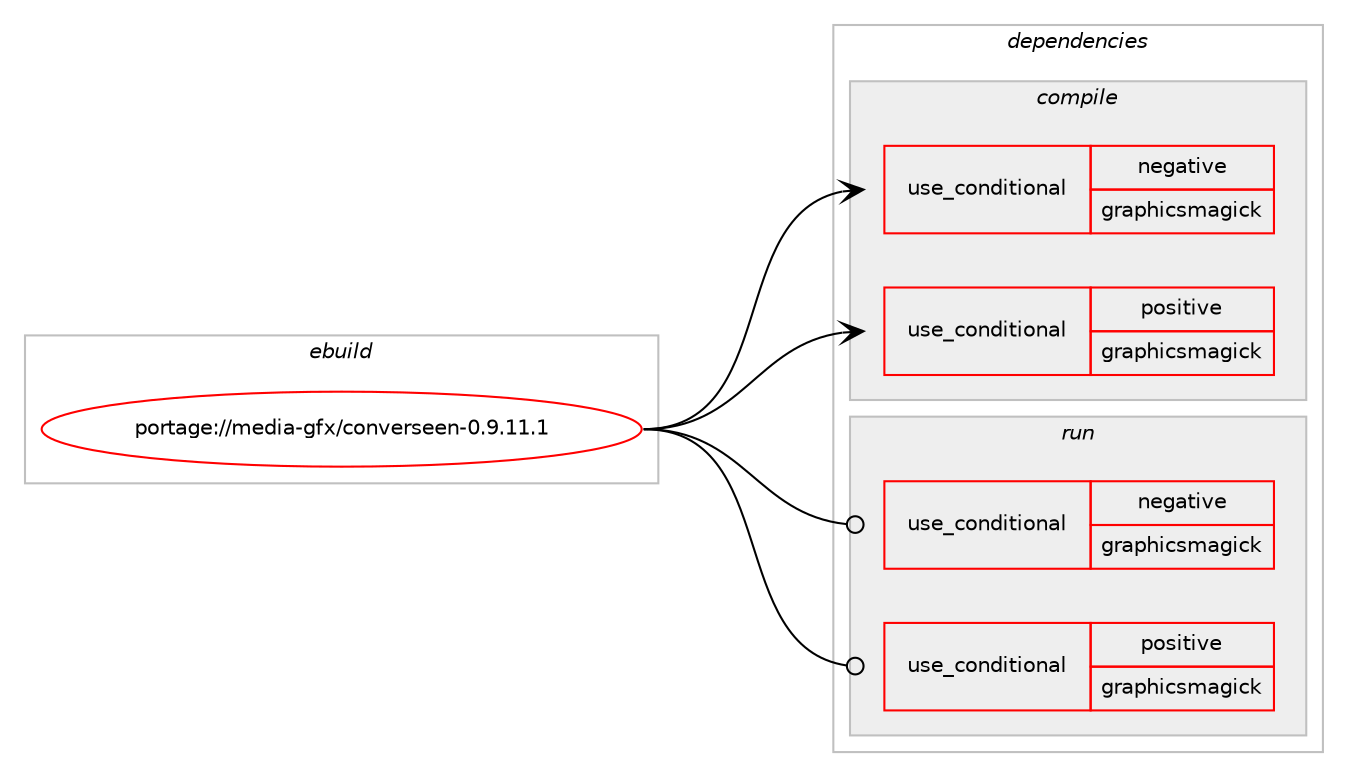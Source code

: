 digraph prolog {

# *************
# Graph options
# *************

newrank=true;
concentrate=true;
compound=true;
graph [rankdir=LR,fontname=Helvetica,fontsize=10,ranksep=1.5];#, ranksep=2.5, nodesep=0.2];
edge  [arrowhead=vee];
node  [fontname=Helvetica,fontsize=10];

# **********
# The ebuild
# **********

subgraph cluster_leftcol {
color=gray;
rank=same;
label=<<i>ebuild</i>>;
id [label="portage://media-gfx/converseen-0.9.11.1", color=red, width=4, href="../media-gfx/converseen-0.9.11.1.svg"];
}

# ****************
# The dependencies
# ****************

subgraph cluster_midcol {
color=gray;
label=<<i>dependencies</i>>;
subgraph cluster_compile {
fillcolor="#eeeeee";
style=filled;
label=<<i>compile</i>>;
subgraph cond70202 {
dependency149286 [label=<<TABLE BORDER="0" CELLBORDER="1" CELLSPACING="0" CELLPADDING="4"><TR><TD ROWSPAN="3" CELLPADDING="10">use_conditional</TD></TR><TR><TD>negative</TD></TR><TR><TD>graphicsmagick</TD></TR></TABLE>>, shape=none, color=red];
# *** BEGIN UNKNOWN DEPENDENCY TYPE (TODO) ***
# dependency149286 -> package_dependency(portage://media-gfx/converseen-0.9.11.1,install,no,media-gfx,imagemagick,none,[,,],any_same_slot,[use(enable(cxx),none)])
# *** END UNKNOWN DEPENDENCY TYPE (TODO) ***

}
id:e -> dependency149286:w [weight=20,style="solid",arrowhead="vee"];
subgraph cond70203 {
dependency149287 [label=<<TABLE BORDER="0" CELLBORDER="1" CELLSPACING="0" CELLPADDING="4"><TR><TD ROWSPAN="3" CELLPADDING="10">use_conditional</TD></TR><TR><TD>positive</TD></TR><TR><TD>graphicsmagick</TD></TR></TABLE>>, shape=none, color=red];
# *** BEGIN UNKNOWN DEPENDENCY TYPE (TODO) ***
# dependency149287 -> package_dependency(portage://media-gfx/converseen-0.9.11.1,install,no,media-gfx,graphicsmagick,none,[,,],any_same_slot,[use(enable(cxx),none),use(enable(imagemagick),none)])
# *** END UNKNOWN DEPENDENCY TYPE (TODO) ***

}
id:e -> dependency149287:w [weight=20,style="solid",arrowhead="vee"];
# *** BEGIN UNKNOWN DEPENDENCY TYPE (TODO) ***
# id -> package_dependency(portage://media-gfx/converseen-0.9.11.1,install,no,dev-qt,qtcore,none,[,,],[slot(5)],[])
# *** END UNKNOWN DEPENDENCY TYPE (TODO) ***

# *** BEGIN UNKNOWN DEPENDENCY TYPE (TODO) ***
# id -> package_dependency(portage://media-gfx/converseen-0.9.11.1,install,no,dev-qt,qtgui,none,[,,],[slot(5)],[])
# *** END UNKNOWN DEPENDENCY TYPE (TODO) ***

# *** BEGIN UNKNOWN DEPENDENCY TYPE (TODO) ***
# id -> package_dependency(portage://media-gfx/converseen-0.9.11.1,install,no,dev-qt,qtnetwork,none,[,,],[slot(5)],[])
# *** END UNKNOWN DEPENDENCY TYPE (TODO) ***

# *** BEGIN UNKNOWN DEPENDENCY TYPE (TODO) ***
# id -> package_dependency(portage://media-gfx/converseen-0.9.11.1,install,no,dev-qt,qtwidgets,none,[,,],[slot(5)],[])
# *** END UNKNOWN DEPENDENCY TYPE (TODO) ***

}
subgraph cluster_compileandrun {
fillcolor="#eeeeee";
style=filled;
label=<<i>compile and run</i>>;
}
subgraph cluster_run {
fillcolor="#eeeeee";
style=filled;
label=<<i>run</i>>;
subgraph cond70204 {
dependency149288 [label=<<TABLE BORDER="0" CELLBORDER="1" CELLSPACING="0" CELLPADDING="4"><TR><TD ROWSPAN="3" CELLPADDING="10">use_conditional</TD></TR><TR><TD>negative</TD></TR><TR><TD>graphicsmagick</TD></TR></TABLE>>, shape=none, color=red];
# *** BEGIN UNKNOWN DEPENDENCY TYPE (TODO) ***
# dependency149288 -> package_dependency(portage://media-gfx/converseen-0.9.11.1,run,no,media-gfx,imagemagick,none,[,,],any_same_slot,[use(enable(cxx),none)])
# *** END UNKNOWN DEPENDENCY TYPE (TODO) ***

}
id:e -> dependency149288:w [weight=20,style="solid",arrowhead="odot"];
subgraph cond70205 {
dependency149289 [label=<<TABLE BORDER="0" CELLBORDER="1" CELLSPACING="0" CELLPADDING="4"><TR><TD ROWSPAN="3" CELLPADDING="10">use_conditional</TD></TR><TR><TD>positive</TD></TR><TR><TD>graphicsmagick</TD></TR></TABLE>>, shape=none, color=red];
# *** BEGIN UNKNOWN DEPENDENCY TYPE (TODO) ***
# dependency149289 -> package_dependency(portage://media-gfx/converseen-0.9.11.1,run,no,media-gfx,graphicsmagick,none,[,,],any_same_slot,[use(enable(cxx),none),use(enable(imagemagick),none)])
# *** END UNKNOWN DEPENDENCY TYPE (TODO) ***

}
id:e -> dependency149289:w [weight=20,style="solid",arrowhead="odot"];
# *** BEGIN UNKNOWN DEPENDENCY TYPE (TODO) ***
# id -> package_dependency(portage://media-gfx/converseen-0.9.11.1,run,no,dev-qt,qtcore,none,[,,],[slot(5)],[])
# *** END UNKNOWN DEPENDENCY TYPE (TODO) ***

# *** BEGIN UNKNOWN DEPENDENCY TYPE (TODO) ***
# id -> package_dependency(portage://media-gfx/converseen-0.9.11.1,run,no,dev-qt,qtgui,none,[,,],[slot(5)],[])
# *** END UNKNOWN DEPENDENCY TYPE (TODO) ***

# *** BEGIN UNKNOWN DEPENDENCY TYPE (TODO) ***
# id -> package_dependency(portage://media-gfx/converseen-0.9.11.1,run,no,dev-qt,qtnetwork,none,[,,],[slot(5)],[])
# *** END UNKNOWN DEPENDENCY TYPE (TODO) ***

# *** BEGIN UNKNOWN DEPENDENCY TYPE (TODO) ***
# id -> package_dependency(portage://media-gfx/converseen-0.9.11.1,run,no,dev-qt,qtwidgets,none,[,,],[slot(5)],[])
# *** END UNKNOWN DEPENDENCY TYPE (TODO) ***

}
}

# **************
# The candidates
# **************

subgraph cluster_choices {
rank=same;
color=gray;
label=<<i>candidates</i>>;

}

}
